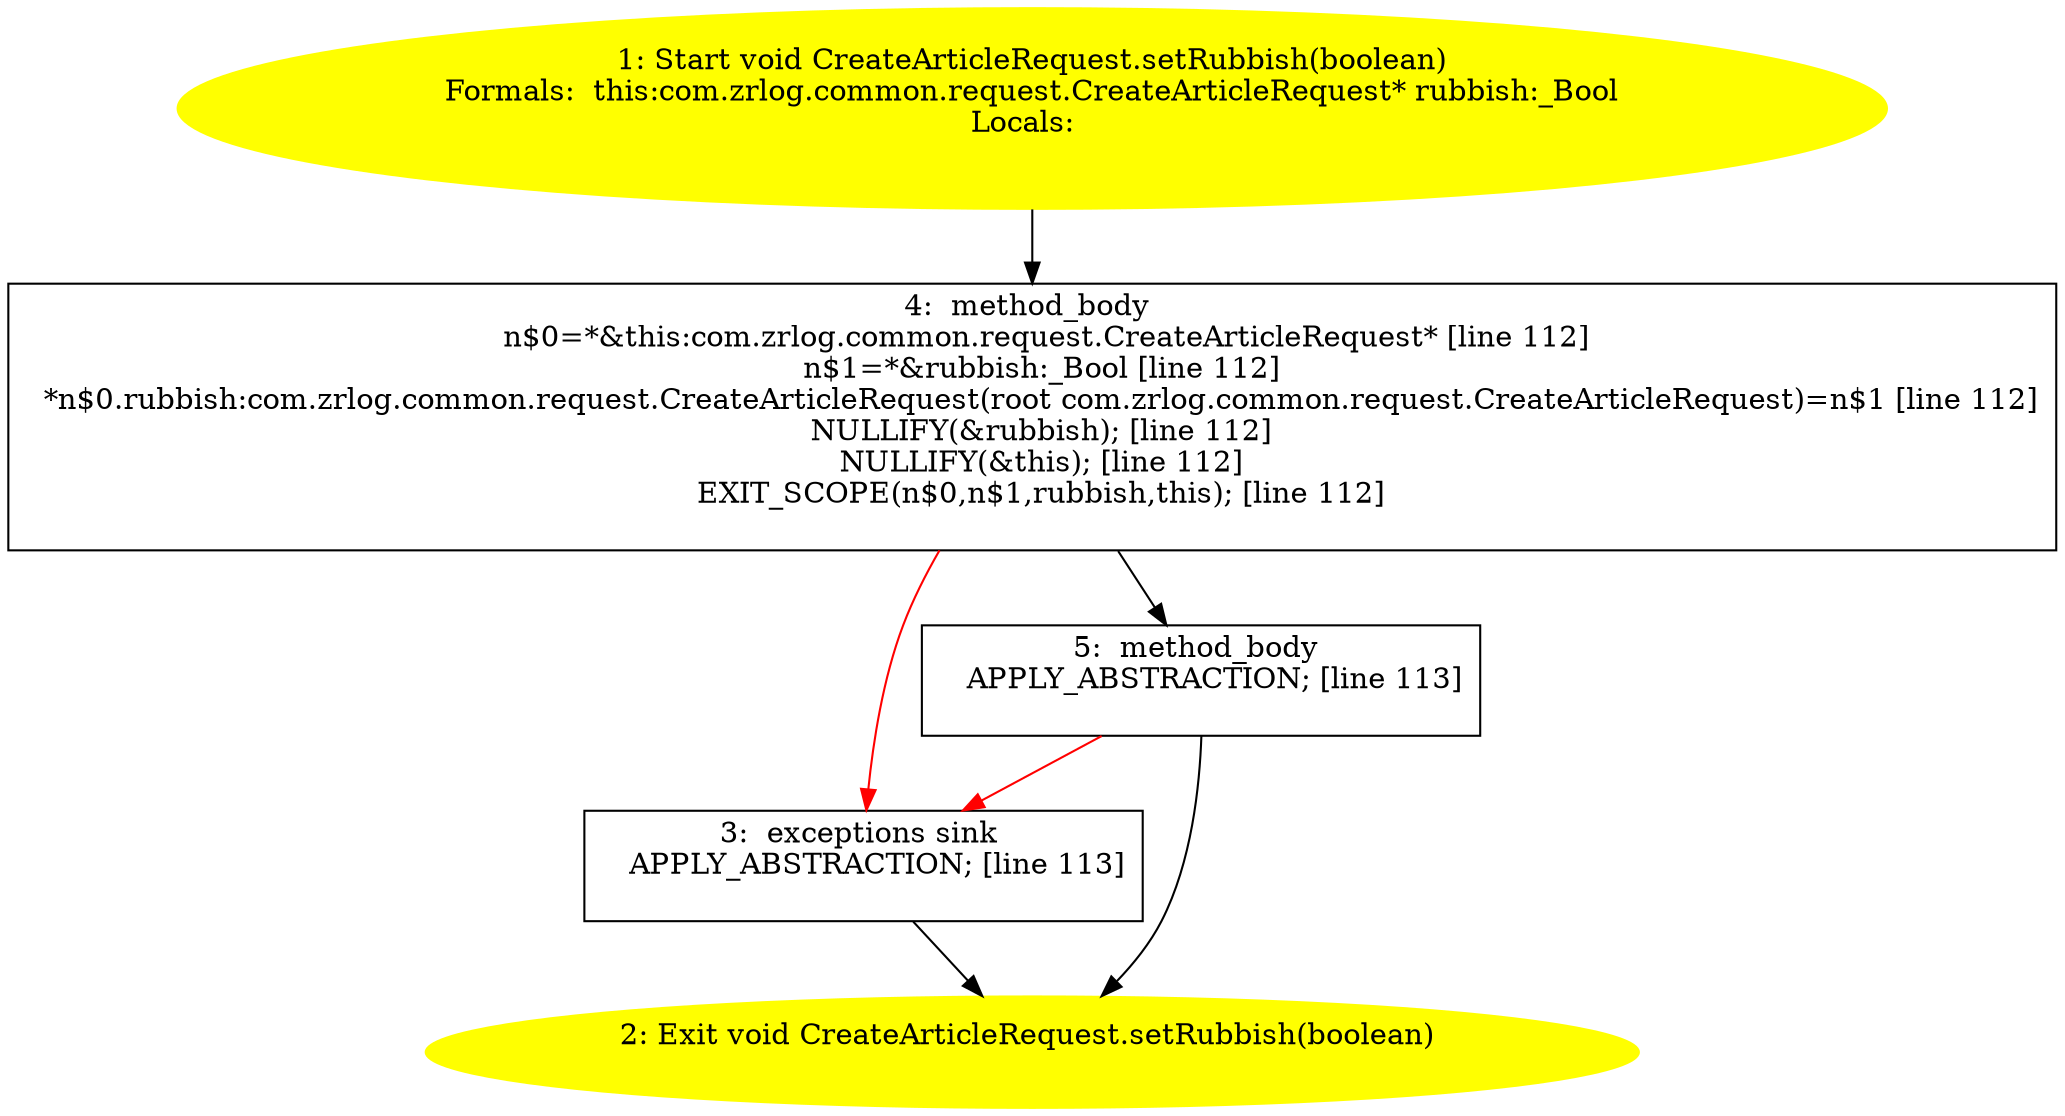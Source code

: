 /* @generated */
digraph cfg {
"com.zrlog.common.request.CreateArticleRequest.setRubbish(boolean):void.7bf1f275eaad5548736e3d812051054d_1" [label="1: Start void CreateArticleRequest.setRubbish(boolean)\nFormals:  this:com.zrlog.common.request.CreateArticleRequest* rubbish:_Bool\nLocals:  \n  " color=yellow style=filled]
	

	 "com.zrlog.common.request.CreateArticleRequest.setRubbish(boolean):void.7bf1f275eaad5548736e3d812051054d_1" -> "com.zrlog.common.request.CreateArticleRequest.setRubbish(boolean):void.7bf1f275eaad5548736e3d812051054d_4" ;
"com.zrlog.common.request.CreateArticleRequest.setRubbish(boolean):void.7bf1f275eaad5548736e3d812051054d_2" [label="2: Exit void CreateArticleRequest.setRubbish(boolean) \n  " color=yellow style=filled]
	

"com.zrlog.common.request.CreateArticleRequest.setRubbish(boolean):void.7bf1f275eaad5548736e3d812051054d_3" [label="3:  exceptions sink \n   APPLY_ABSTRACTION; [line 113]\n " shape="box"]
	

	 "com.zrlog.common.request.CreateArticleRequest.setRubbish(boolean):void.7bf1f275eaad5548736e3d812051054d_3" -> "com.zrlog.common.request.CreateArticleRequest.setRubbish(boolean):void.7bf1f275eaad5548736e3d812051054d_2" ;
"com.zrlog.common.request.CreateArticleRequest.setRubbish(boolean):void.7bf1f275eaad5548736e3d812051054d_4" [label="4:  method_body \n   n$0=*&this:com.zrlog.common.request.CreateArticleRequest* [line 112]\n  n$1=*&rubbish:_Bool [line 112]\n  *n$0.rubbish:com.zrlog.common.request.CreateArticleRequest(root com.zrlog.common.request.CreateArticleRequest)=n$1 [line 112]\n  NULLIFY(&rubbish); [line 112]\n  NULLIFY(&this); [line 112]\n  EXIT_SCOPE(n$0,n$1,rubbish,this); [line 112]\n " shape="box"]
	

	 "com.zrlog.common.request.CreateArticleRequest.setRubbish(boolean):void.7bf1f275eaad5548736e3d812051054d_4" -> "com.zrlog.common.request.CreateArticleRequest.setRubbish(boolean):void.7bf1f275eaad5548736e3d812051054d_5" ;
	 "com.zrlog.common.request.CreateArticleRequest.setRubbish(boolean):void.7bf1f275eaad5548736e3d812051054d_4" -> "com.zrlog.common.request.CreateArticleRequest.setRubbish(boolean):void.7bf1f275eaad5548736e3d812051054d_3" [color="red" ];
"com.zrlog.common.request.CreateArticleRequest.setRubbish(boolean):void.7bf1f275eaad5548736e3d812051054d_5" [label="5:  method_body \n   APPLY_ABSTRACTION; [line 113]\n " shape="box"]
	

	 "com.zrlog.common.request.CreateArticleRequest.setRubbish(boolean):void.7bf1f275eaad5548736e3d812051054d_5" -> "com.zrlog.common.request.CreateArticleRequest.setRubbish(boolean):void.7bf1f275eaad5548736e3d812051054d_2" ;
	 "com.zrlog.common.request.CreateArticleRequest.setRubbish(boolean):void.7bf1f275eaad5548736e3d812051054d_5" -> "com.zrlog.common.request.CreateArticleRequest.setRubbish(boolean):void.7bf1f275eaad5548736e3d812051054d_3" [color="red" ];
}
